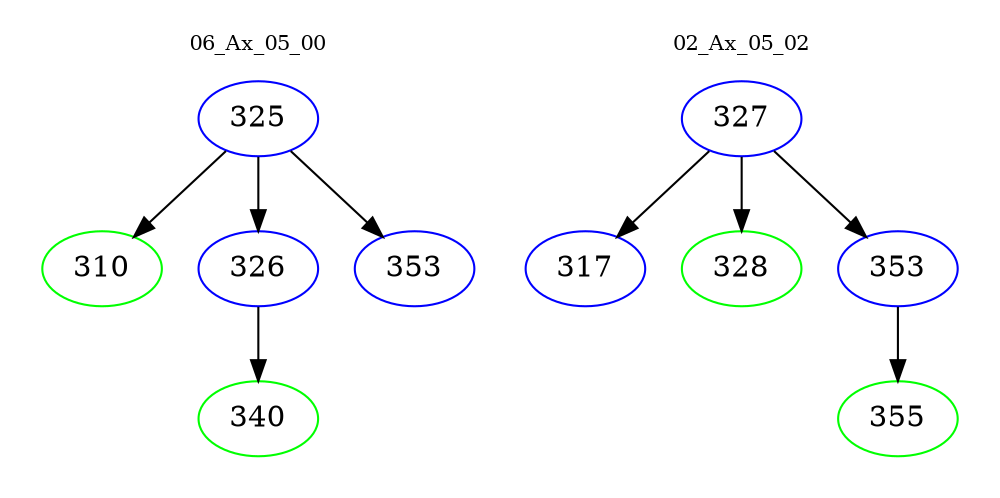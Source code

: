 digraph{
subgraph cluster_0 {
color = white
label = "06_Ax_05_00";
fontsize=10;
T0_325 [label="325", color="blue"]
T0_325 -> T0_310 [color="black"]
T0_310 [label="310", color="green"]
T0_325 -> T0_326 [color="black"]
T0_326 [label="326", color="blue"]
T0_326 -> T0_340 [color="black"]
T0_340 [label="340", color="green"]
T0_325 -> T0_353 [color="black"]
T0_353 [label="353", color="blue"]
}
subgraph cluster_1 {
color = white
label = "02_Ax_05_02";
fontsize=10;
T1_327 [label="327", color="blue"]
T1_327 -> T1_317 [color="black"]
T1_317 [label="317", color="blue"]
T1_327 -> T1_328 [color="black"]
T1_328 [label="328", color="green"]
T1_327 -> T1_353 [color="black"]
T1_353 [label="353", color="blue"]
T1_353 -> T1_355 [color="black"]
T1_355 [label="355", color="green"]
}
}
